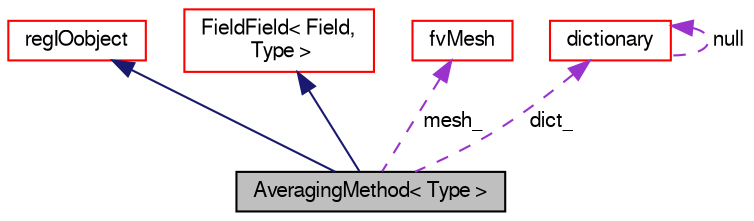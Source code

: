 digraph "AveragingMethod&lt; Type &gt;"
{
  bgcolor="transparent";
  edge [fontname="FreeSans",fontsize="10",labelfontname="FreeSans",labelfontsize="10"];
  node [fontname="FreeSans",fontsize="10",shape=record];
  Node12 [label="AveragingMethod\< Type \>",height=0.2,width=0.4,color="black", fillcolor="grey75", style="filled", fontcolor="black"];
  Node13 -> Node12 [dir="back",color="midnightblue",fontsize="10",style="solid",fontname="FreeSans"];
  Node13 [label="regIOobject",height=0.2,width=0.4,color="red",URL="$a26334.html",tooltip="regIOobject is an abstract class derived from IOobject to handle automatic object registration with t..."];
  Node20 -> Node12 [dir="back",color="midnightblue",fontsize="10",style="solid",fontname="FreeSans"];
  Node20 [label="FieldField\< Field,\l Type \>",height=0.2,width=0.4,color="red",URL="$a26422.html",tooltip="Generic field type. "];
  Node24 -> Node12 [dir="back",color="darkorchid3",fontsize="10",style="dashed",label=" mesh_" ,fontname="FreeSans"];
  Node24 [label="fvMesh",height=0.2,width=0.4,color="red",URL="$a22766.html",tooltip="Mesh data needed to do the Finite Volume discretisation. "];
  Node36 -> Node12 [dir="back",color="darkorchid3",fontsize="10",style="dashed",label=" dict_" ,fontname="FreeSans"];
  Node36 [label="dictionary",height=0.2,width=0.4,color="red",URL="$a26014.html",tooltip="A list of keyword definitions, which are a keyword followed by any number of values (e..."];
  Node36 -> Node36 [dir="back",color="darkorchid3",fontsize="10",style="dashed",label=" null" ,fontname="FreeSans"];
}
